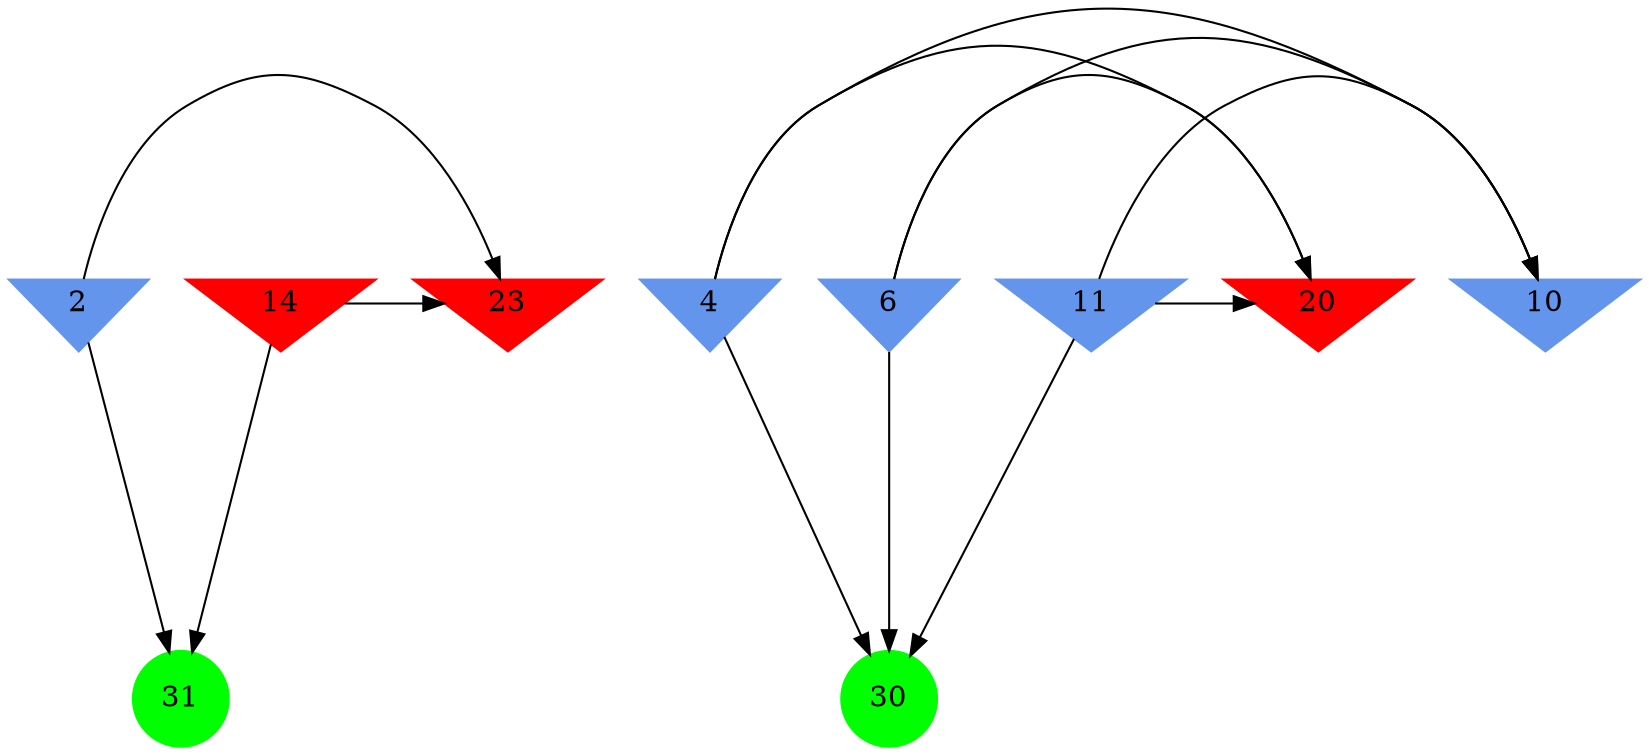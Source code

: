 digraph brain {
	ranksep=2.0;
	2 [shape=invtriangle,style=filled,color=cornflowerblue];
	4 [shape=invtriangle,style=filled,color=cornflowerblue];
	6 [shape=invtriangle,style=filled,color=cornflowerblue];
	10 [shape=invtriangle,style=filled,color=cornflowerblue];
	11 [shape=invtriangle,style=filled,color=cornflowerblue];
	14 [shape=invtriangle,style=filled,color=red];
	20 [shape=invtriangle,style=filled,color=red];
	23 [shape=invtriangle,style=filled,color=red];
	30 [shape=circle,style=filled,color=green];
	31 [shape=circle,style=filled,color=green];
	4	->	10;
	4	->	20;
	4	->	30;
	6	->	10;
	6	->	20;
	6	->	30;
	11	->	10;
	11	->	20;
	11	->	30;
	2	->	23;
	2	->	31;
	14	->	23;
	14	->	31;
	{ rank=same; 2; 4; 6; 10; 11; 14; 20; 23; }
	{ rank=same; }
	{ rank=same; 30; 31; }
}
